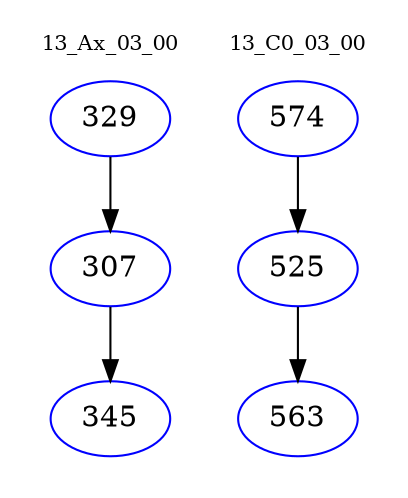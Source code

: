 digraph{
subgraph cluster_0 {
color = white
label = "13_Ax_03_00";
fontsize=10;
T0_329 [label="329", color="blue"]
T0_329 -> T0_307 [color="black"]
T0_307 [label="307", color="blue"]
T0_307 -> T0_345 [color="black"]
T0_345 [label="345", color="blue"]
}
subgraph cluster_1 {
color = white
label = "13_C0_03_00";
fontsize=10;
T1_574 [label="574", color="blue"]
T1_574 -> T1_525 [color="black"]
T1_525 [label="525", color="blue"]
T1_525 -> T1_563 [color="black"]
T1_563 [label="563", color="blue"]
}
}
